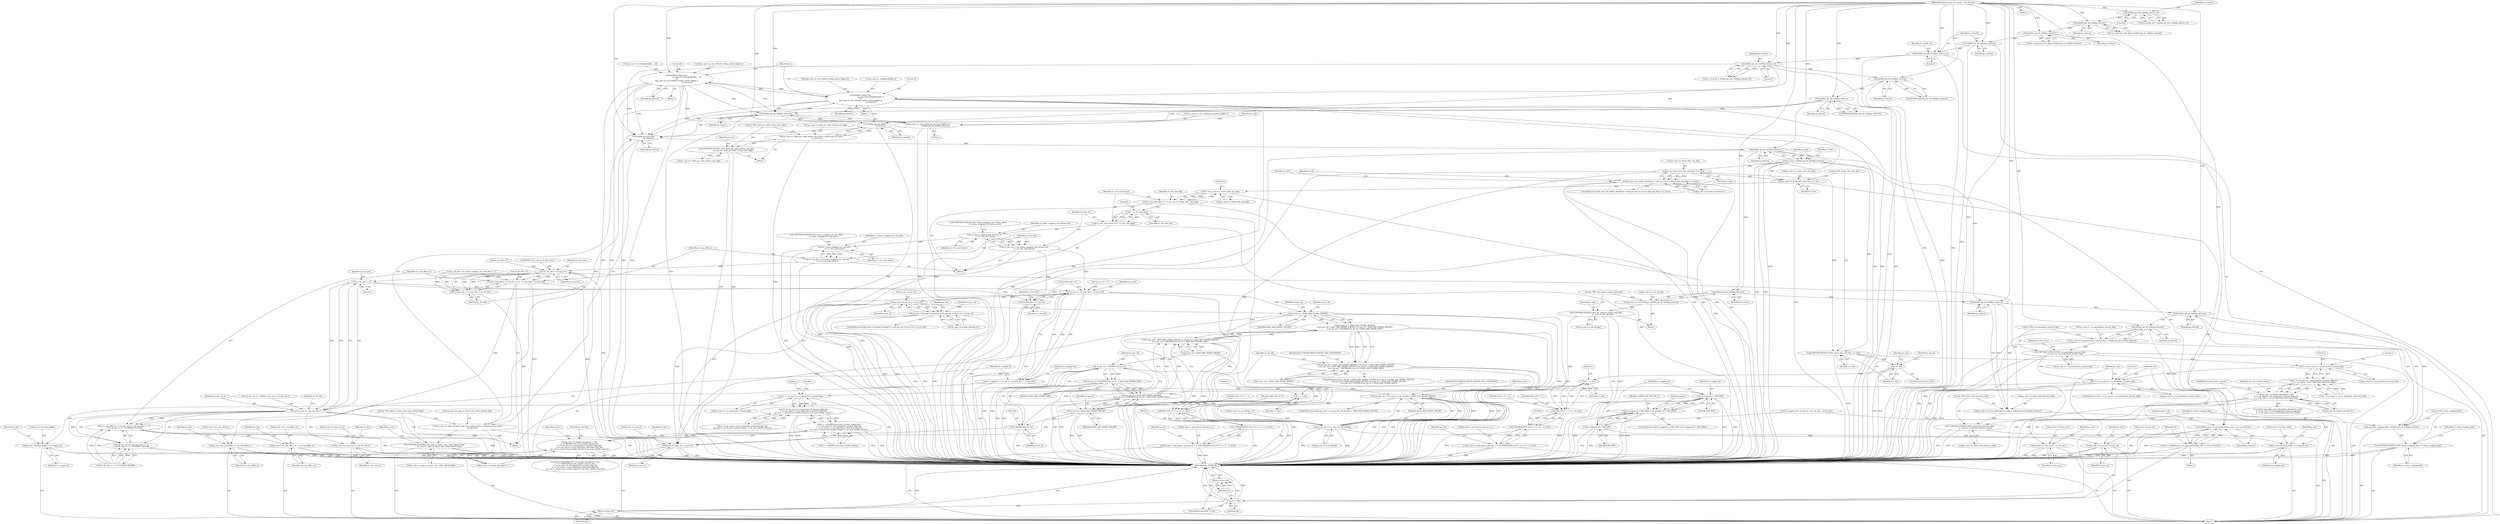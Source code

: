 digraph "0_Android_42cf02965b11c397dd37a0063e683cef005bc0ae@array" {
"1000549" [label="(Call,ih264d_scaling_list(\n                                        ps_seq->i2_scalinglist8x8[i4_i - 6],\n 64,\n &ps_seq->u1_use_default_scaling_matrix_flag[i4_i],\n                                        ps_bitstrm))"];
"1000533" [label="(Call,ih264d_scaling_list(\n                                        ps_seq->i2_scalinglist4x4[i4_i],\n 16,\n &ps_seq->u1_use_default_scaling_matrix_flag[i4_i],\n                                        ps_bitstrm))"];
"1000549" [label="(Call,ih264d_scaling_list(\n                                        ps_seq->i2_scalinglist8x8[i4_i - 6],\n 64,\n &ps_seq->u1_use_default_scaling_matrix_flag[i4_i],\n                                        ps_bitstrm))"];
"1000512" [label="(Call,ih264d_get_bit_h264(ps_bitstrm))"];
"1000489" [label="(Call,ih264d_get_bit_h264(ps_bitstrm))"];
"1000472" [label="(Call,ih264d_get_bit_h264(ps_bitstrm))"];
"1000291" [label="(Call,ih264d_get_bits_h264(ps_bitstrm, 8))"];
"1000258" [label="(Call,ih264d_get_bits_h264(ps_bitstrm, 5))"];
"1000256" [label="(Call,ih264d_get_bit_h264(ps_bitstrm))"];
"1000254" [label="(Call,ih264d_get_bit_h264(ps_bitstrm))"];
"1000250" [label="(Call,ih264d_get_bit_h264(ps_bitstrm))"];
"1000242" [label="(Call,ih264d_get_bits_h264(ps_bitstrm, 8))"];
"1000165" [label="(MethodParameterIn,dec_bit_stream_t *ps_bitstrm)"];
"1000506" [label="(Call,ps_seq->u1_seq_scaling_list_present_flag[i4_i] =\n                                ih264d_get_bit_h264(ps_bitstrm))"];
"1000682" [label="(Call,ih264d_get_bit_h264(\n                        ps_bitstrm))"];
"1000678" [label="(Call,ps_seq->u1_delta_pic_order_always_zero_flag = ih264d_get_bit_h264(\n                        ps_bitstrm))"];
"1000684" [label="(Call,COPYTHECONTEXT(\"SPS: delta_pic_order_always_zero_flag\",\n                        ps_seq->u1_delta_pic_order_always_zero_flag))"];
"1000808" [label="(Call,ih264d_get_bit_h264(\n                    ps_bitstrm))"];
"1000804" [label="(Call,ps_seq->u1_gaps_in_frame_num_value_allowed_flag = ih264d_get_bit_h264(\n                    ps_bitstrm))"];
"1000810" [label="(Call,COPYTHECONTEXT(\"SPS: gaps_in_frame_num_value_allowed_flag\",\n                    ps_seq->u1_gaps_in_frame_num_value_allowed_flag))"];
"1000890" [label="(Call,ih264d_get_bit_h264(ps_bitstrm))"];
"1000888" [label="(Call,u1_frm = ih264d_get_bit_h264(ps_bitstrm))"];
"1000899" [label="(Call,ps_seq->u1_frame_mbs_only_flag != u1_frm)"];
"1000893" [label="(Call,(ps_dec->i4_header_decoded & 1) && (ps_seq->u1_frame_mbs_only_flag != u1_frm))"];
"1000912" [label="(Call,ps_seq->u1_frame_mbs_only_flag = u1_frm)"];
"1001110" [label="(Call,1 == ps_seq->u1_frame_mbs_only_flag)"];
"1001108" [label="(Call,u1_frm_mbs_flag = (1 == ps_seq->u1_frame_mbs_only_flag))"];
"1001117" [label="(Call,2 - u1_frm_mbs_flag)"];
"1001115" [label="(Call,u1_vert_mult_factor = (2 - u1_frm_mbs_flag))"];
"1001122" [label="(Call,u1_frame_cropping_rect_bottom_ofst\n << u1_vert_mult_factor)"];
"1001120" [label="(Call,u2_btm_ofst = (u1_frame_cropping_rect_bottom_ofst\n << u1_vert_mult_factor))"];
"1001152" [label="(Call,u2_pic_ht - (u2_btm_ofst + u2_top_ofst))"];
"1001150" [label="(Call,i4_cropped_ht = u2_pic_ht - (u2_btm_ofst + u2_top_ofst))"];
"1001166" [label="(Call,i4_cropped_ht < MB_SIZE)"];
"1001165" [label="(Call,(i4_cropped_ht < MB_SIZE) || (i4_cropped_wd < MB_SIZE))"];
"1001169" [label="(Call,i4_cropped_wd < MB_SIZE)"];
"1001367" [label="(Call,ps_dec->u2_disp_width = i4_cropped_wd)"];
"1001362" [label="(Call,ps_dec->u2_disp_height = i4_cropped_ht)"];
"1001202" [label="(Call,ps_dec->u2_pic_ht != u2_pic_ht)"];
"1001196" [label="(Call,(ps_dec->i4_header_decoded & 1) && (ps_dec->u2_pic_ht != u2_pic_ht))"];
"1001221" [label="(Call,u2_pic_ht > H264_MAX_FRAME_HEIGHT)"];
"1001220" [label="(Call,(u2_pic_ht > H264_MAX_FRAME_HEIGHT)\n || (u2_pic_wd < H264_MIN_FRAME_WIDTH) || (u2_pic_ht < H264_MIN_FRAME_HEIGHT)\n || (u2_pic_wd * (UWORD32)u2_pic_ht > H264_MAX_FRAME_SIZE))"];
"1001216" [label="(Call,(u2_pic_wd > H264_MAX_FRAME_WIDTH) || (u2_pic_ht > H264_MAX_FRAME_HEIGHT)\n || (u2_pic_wd < H264_MIN_FRAME_WIDTH) || (u2_pic_ht < H264_MIN_FRAME_HEIGHT)\n || (u2_pic_wd * (UWORD32)u2_pic_ht > H264_MAX_FRAME_SIZE))"];
"1001229" [label="(Call,u2_pic_ht < H264_MIN_FRAME_HEIGHT)"];
"1001228" [label="(Call,(u2_pic_ht < H264_MIN_FRAME_HEIGHT)\n || (u2_pic_wd * (UWORD32)u2_pic_ht > H264_MAX_FRAME_SIZE))"];
"1001224" [label="(Call,(u2_pic_wd < H264_MIN_FRAME_WIDTH) || (u2_pic_ht < H264_MIN_FRAME_HEIGHT)\n || (u2_pic_wd * (UWORD32)u2_pic_ht > H264_MAX_FRAME_SIZE))"];
"1001235" [label="(Call,(UWORD32)u2_pic_ht)"];
"1001233" [label="(Call,u2_pic_wd * (UWORD32)u2_pic_ht)"];
"1001232" [label="(Call,u2_pic_wd * (UWORD32)u2_pic_ht > H264_MAX_FRAME_SIZE)"];
"1001244" [label="(Call,u2_pic_wd << ps_seq->u1_mb_aff_flag)"];
"1001243" [label="(Call,(u2_pic_wd << ps_seq->u1_mb_aff_flag) > H264_MAX_FRAME_WIDTH)"];
"1001372" [label="(Call,ps_dec->u2_pic_wd = u2_pic_wd)"];
"1001377" [label="(Call,ps_dec->u2_pic_ht = u2_pic_ht)"];
"1001154" [label="(Call,u2_btm_ofst + u2_top_ofst)"];
"1001127" [label="(Call,u1_frame_cropping_rect_top_ofst\n << u1_vert_mult_factor)"];
"1001125" [label="(Call,u2_top_ofst = (u1_frame_cropping_rect_top_ofst\n << u1_vert_mult_factor))"];
"1001133" [label="(Call,u2_frm_wd_y * u2_top_ofst)"];
"1001130" [label="(Call,u2_crop_offset_y = (u2_frm_wd_y * u2_top_ofst) + (u2_lft_ofst))"];
"1001442" [label="(Call,ps_dec->u2_crop_offset_y = u2_crop_offset_y)"];
"1001132" [label="(Call,(u2_frm_wd_y * u2_top_ofst) + (u2_lft_ofst))"];
"1001142" [label="(Call,u2_top_ofst >> 1)"];
"1001140" [label="(Call,u2_frm_wd_uv * (u2_top_ofst >> 1))"];
"1001137" [label="(Call,u2_crop_offset_uv = (u2_frm_wd_uv * (u2_top_ofst >> 1))\n + (u2_lft_ofst >> 1) * YUV420SP_FACTOR)"];
"1001447" [label="(Call,ps_dec->u2_crop_offset_uv = u2_crop_offset_uv)"];
"1001139" [label="(Call,(u2_frm_wd_uv * (u2_top_ofst >> 1))\n + (u2_lft_ofst >> 1) * YUV420SP_FACTOR)"];
"1001392" [label="(Call,ps_dec->u2_frm_wd_uv = u2_frm_wd_uv)"];
"1001382" [label="(Call,ps_dec->u2_frm_wd_y = u2_frm_wd_y)"];
"1000917" [label="(Call,COPYTHECONTEXT(\"SPS: frame_mbs_only_flag\", u1_frm))"];
"1000921" [label="(Call,!u1_frm)"];
"1001412" [label="(Call,1 - u1_frm)"];
"1001410" [label="(Call,PAD_LEN_Y_V << (1 - u1_frm))"];
"1001408" [label="(Call,(UWORD8)(PAD_LEN_Y_V << (1 - u1_frm)))"];
"1001402" [label="(Call,ps_dec->s_pad_mgr.u1_pad_len_y_v = (UWORD8)(PAD_LEN_Y_V << (1 - u1_frm)))"];
"1001425" [label="(Call,1 - u1_frm)"];
"1001423" [label="(Call,PAD_LEN_UV_V << (1 - u1_frm))"];
"1001421" [label="(Call,(UWORD8)(PAD_LEN_UV_V << (1 - u1_frm)))"];
"1001415" [label="(Call,ps_dec->s_pad_mgr.u1_pad_len_cr_v = (UWORD8)(PAD_LEN_UV_V << (1 - u1_frm)))"];
"1000931" [label="(Call,ih264d_get_bit_h264(ps_bitstrm))"];
"1000927" [label="(Call,ps_seq->u1_mb_aff_flag = ih264d_get_bit_h264(ps_bitstrm))"];
"1000933" [label="(Call,COPYTHECONTEXT(\"SPS: mb_adaptive_frame_field_flag\",\n                         ps_seq->u1_mb_aff_flag))"];
"1000948" [label="(Call,ih264d_get_bit_h264(ps_bitstrm))"];
"1000944" [label="(Call,ps_seq->u1_direct_8x8_inference_flag = ih264d_get_bit_h264(ps_bitstrm))"];
"1000950" [label="(Call,COPYTHECONTEXT(\"SPS: direct_8x8_inference_flag\",\n                    ps_seq->u1_direct_8x8_inference_flag))"];
"1000957" [label="(Call,ih264d_get_bit_h264(ps_bitstrm))"];
"1000955" [label="(Call,u1_frame_cropping_flag = ih264d_get_bit_h264(ps_bitstrm))"];
"1000959" [label="(Call,COPYTHECONTEXT(\"SPS: frame_cropping_flag\",u1_frame_cropping_flag))"];
"1001001" [label="(Call,ih264d_get_bit_h264(ps_bitstrm))"];
"1000997" [label="(Call,ps_seq->u1_vui_parameters_present_flag = ih264d_get_bit_h264(ps_bitstrm))"];
"1001003" [label="(Call,COPYTHECONTEXT(\"SPS: vui_parameters_present_flag\",\n                    ps_seq->u1_vui_parameters_present_flag))"];
"1001261" [label="(Call,1 == ps_seq->u1_vui_parameters_present_flag)"];
"1001260" [label="(Call,(1 == ps_seq->u1_vui_parameters_present_flag) &&\n (1 == ps_seq->s_vui.u1_bitstream_restriction_flag))"];
"1001254" [label="(Call,(ps_dec->i4_header_decoded & 1) &&\n (1 == ps_seq->u1_vui_parameters_present_flag) &&\n (1 == ps_seq->s_vui.u1_bitstream_restriction_flag))"];
"1001288" [label="(Call,1 == ps_seq->u1_vui_parameters_present_flag)"];
"1001323" [label="(Call,1 == ps_seq->u1_vui_parameters_present_flag)"];
"1001322" [label="(Call,(1 == ps_seq->u1_vui_parameters_present_flag) &&\n (1 == ps_seq->s_vui.u1_bitstream_restriction_flag) &&\n (ps_seq->s_vui.u4_num_reorder_frames != u4_num_reorder_frames))"];
"1001315" [label="(Call,(-1 != (WORD32)u4_num_reorder_frames) &&\n (1 == ps_seq->u1_vui_parameters_present_flag) &&\n (1 == ps_seq->s_vui.u1_bitstream_restriction_flag) &&\n (ps_seq->s_vui.u4_num_reorder_frames != u4_num_reorder_frames))"];
"1001309" [label="(Call,(ps_dec->i4_header_decoded & 1) &&\n (-1 != (WORD32)u4_num_reorder_frames) &&\n (1 == ps_seq->u1_vui_parameters_present_flag) &&\n (1 == ps_seq->s_vui.u1_bitstream_restriction_flag) &&\n (ps_seq->s_vui.u4_num_reorder_frames != u4_num_reorder_frames))"];
"1001296" [label="(Call,ih264d_parse_vui_parametres(&ps_seq->s_vui, ps_bitstrm))"];
"1001294" [label="(Call,ret = ih264d_parse_vui_parametres(&ps_seq->s_vui, ps_bitstrm))"];
"1001303" [label="(Call,ret != OK)"];
"1001306" [label="(Return,return ret;)"];
"1001475" [label="(Return,return OK;)"];
"1000812" [label="(Call,ps_seq->u1_gaps_in_frame_num_value_allowed_flag)"];
"1001304" [label="(Identifier,ret)"];
"1000889" [label="(Identifier,u1_frm)"];
"1000250" [label="(Call,ih264d_get_bit_h264(ps_bitstrm))"];
"1001427" [label="(Identifier,u1_frm)"];
"1001242" [label="(ControlStructure,if((u2_pic_wd << ps_seq->u1_mb_aff_flag) > H264_MAX_FRAME_WIDTH))"];
"1001097" [label="(Block,)"];
"1001476" [label="(Identifier,OK)"];
"1001179" [label="(Identifier,ps_dec)"];
"1001237" [label="(Identifier,u2_pic_ht)"];
"1000809" [label="(Identifier,ps_bitstrm)"];
"1001221" [label="(Call,u2_pic_ht > H264_MAX_FRAME_HEIGHT)"];
"1001233" [label="(Call,u2_pic_wd * (UWORD32)u2_pic_ht)"];
"1000900" [label="(Call,ps_seq->u1_frame_mbs_only_flag)"];
"1000920" [label="(ControlStructure,if(!u1_frm))"];
"1000959" [label="(Call,COPYTHECONTEXT(\"SPS: frame_cropping_flag\",u1_frame_cropping_flag))"];
"1001315" [label="(Call,(-1 != (WORD32)u4_num_reorder_frames) &&\n (1 == ps_seq->u1_vui_parameters_present_flag) &&\n (1 == ps_seq->s_vui.u1_bitstream_restriction_flag) &&\n (ps_seq->s_vui.u4_num_reorder_frames != u4_num_reorder_frames))"];
"1001235" [label="(Call,(UWORD32)u2_pic_ht)"];
"1001411" [label="(Identifier,PAD_LEN_Y_V)"];
"1001378" [label="(Call,ps_dec->u2_pic_ht)"];
"1001425" [label="(Call,1 - u1_frm)"];
"1001223" [label="(Identifier,H264_MAX_FRAME_HEIGHT)"];
"1001424" [label="(Identifier,PAD_LEN_UV_V)"];
"1000998" [label="(Call,ps_seq->u1_vui_parameters_present_flag)"];
"1001174" [label="(Identifier,ERROR_INV_SPS_PPS_T)"];
"1000939" [label="(Call,ps_seq->u1_mb_aff_flag = 0)"];
"1001234" [label="(Identifier,u2_pic_wd)"];
"1001290" [label="(Call,ps_seq->u1_vui_parameters_present_flag)"];
"1001115" [label="(Call,u1_vert_mult_factor = (2 - u1_frm_mbs_flag))"];
"1001137" [label="(Call,u2_crop_offset_uv = (u2_frm_wd_uv * (u2_top_ofst >> 1))\n + (u2_lft_ofst >> 1) * YUV420SP_FACTOR)"];
"1001386" [label="(Identifier,u2_frm_wd_y)"];
"1001151" [label="(Identifier,i4_cropped_ht)"];
"1001389" [label="(Identifier,ps_dec)"];
"1001366" [label="(Identifier,i4_cropped_ht)"];
"1001249" [label="(Identifier,H264_MAX_FRAME_WIDTH)"];
"1000540" [label="(Call,&ps_seq->u1_use_default_scaling_matrix_flag[i4_i])"];
"1001140" [label="(Call,u2_frm_wd_uv * (u2_top_ofst >> 1))"];
"1001309" [label="(Call,(ps_dec->i4_header_decoded & 1) &&\n (-1 != (WORD32)u4_num_reorder_frames) &&\n (1 == ps_seq->u1_vui_parameters_present_flag) &&\n (1 == ps_seq->s_vui.u1_bitstream_restriction_flag) &&\n (ps_seq->s_vui.u4_num_reorder_frames != u4_num_reorder_frames))"];
"1000257" [label="(Identifier,ps_bitstrm)"];
"1001132" [label="(Call,(u2_frm_wd_y * u2_top_ofst) + (u2_lft_ofst))"];
"1000890" [label="(Call,ih264d_get_bit_h264(ps_bitstrm))"];
"1001142" [label="(Call,u2_top_ofst >> 1)"];
"1001362" [label="(Call,ps_dec->u2_disp_height = i4_cropped_ht)"];
"1001382" [label="(Call,ps_dec->u2_frm_wd_y = u2_frm_wd_y)"];
"1001082" [label="(Call,u2_lft_ofst = 0)"];
"1001414" [label="(Identifier,u1_frm)"];
"1001129" [label="(Identifier,u1_vert_mult_factor)"];
"1000896" [label="(Identifier,ps_dec)"];
"1000260" [label="(Literal,5)"];
"1000894" [label="(Call,ps_dec->i4_header_decoded & 1)"];
"1001153" [label="(Identifier,u2_pic_ht)"];
"1001131" [label="(Identifier,u2_crop_offset_y)"];
"1000532" [label="(Block,)"];
"1001119" [label="(Identifier,u1_frm_mbs_flag)"];
"1001216" [label="(Call,(u2_pic_wd > H264_MAX_FRAME_WIDTH) || (u2_pic_ht > H264_MAX_FRAME_HEIGHT)\n || (u2_pic_wd < H264_MIN_FRAME_WIDTH) || (u2_pic_ht < H264_MIN_FRAME_HEIGHT)\n || (u2_pic_wd * (UWORD32)u2_pic_ht > H264_MAX_FRAME_SIZE))"];
"1001446" [label="(Identifier,u2_crop_offset_y)"];
"1001202" [label="(Call,ps_dec->u2_pic_ht != u2_pic_ht)"];
"1001003" [label="(Call,COPYTHECONTEXT(\"SPS: vui_parameters_present_flag\",\n                    ps_seq->u1_vui_parameters_present_flag))"];
"1000165" [label="(MethodParameterIn,dec_bit_stream_t *ps_bitstrm)"];
"1001369" [label="(Identifier,ps_dec)"];
"1001231" [label="(Identifier,H264_MIN_FRAME_HEIGHT)"];
"1001449" [label="(Identifier,ps_dec)"];
"1001413" [label="(Literal,1)"];
"1001308" [label="(ControlStructure,if((ps_dec->i4_header_decoded & 1) &&\n (-1 != (WORD32)u4_num_reorder_frames) &&\n (1 == ps_seq->u1_vui_parameters_present_flag) &&\n (1 == ps_seq->s_vui.u1_bitstream_restriction_flag) &&\n (ps_seq->s_vui.u4_num_reorder_frames != u4_num_reorder_frames)))"];
"1001301" [label="(Identifier,ps_bitstrm)"];
"1001303" [label="(Call,ret != OK)"];
"1001287" [label="(ControlStructure,if(1 == ps_seq->u1_vui_parameters_present_flag))"];
"1001295" [label="(Identifier,ret)"];
"1001128" [label="(Identifier,u1_frame_cropping_rect_top_ofst)"];
"1000927" [label="(Call,ps_seq->u1_mb_aff_flag = ih264d_get_bit_h264(ps_bitstrm))"];
"1001241" [label="(Identifier,IVD_STREAM_WIDTH_HEIGHT_NOT_SUPPORTED)"];
"1001403" [label="(Call,ps_dec->s_pad_mgr.u1_pad_len_y_v)"];
"1001294" [label="(Call,ret = ih264d_parse_vui_parametres(&ps_seq->s_vui, ps_bitstrm))"];
"1001267" [label="(Literal,1)"];
"1001412" [label="(Call,1 - u1_frm)"];
"1001109" [label="(Identifier,u1_frm_mbs_flag)"];
"1000533" [label="(Call,ih264d_scaling_list(\n                                        ps_seq->i2_scalinglist4x4[i4_i],\n 16,\n &ps_seq->u1_use_default_scaling_matrix_flag[i4_i],\n                                        ps_bitstrm))"];
"1001324" [label="(Literal,1)"];
"1001110" [label="(Call,1 == ps_seq->u1_frame_mbs_only_flag)"];
"1001325" [label="(Call,ps_seq->u1_vui_parameters_present_flag)"];
"1001416" [label="(Call,ps_dec->s_pad_mgr.u1_pad_len_cr_v)"];
"1000678" [label="(Call,ps_seq->u1_delta_pic_order_always_zero_flag = ih264d_get_bit_h264(\n                        ps_bitstrm))"];
"1001399" [label="(Identifier,ps_dec)"];
"1000892" [label="(ControlStructure,if((ps_dec->i4_header_decoded & 1) && (ps_seq->u1_frame_mbs_only_flag != u1_frm)))"];
"1001275" [label="(Identifier,u4_num_reorder_frames)"];
"1000957" [label="(Call,ih264d_get_bit_h264(ps_bitstrm))"];
"1001238" [label="(Identifier,H264_MAX_FRAME_SIZE)"];
"1000489" [label="(Call,ih264d_get_bit_h264(ps_bitstrm))"];
"1001121" [label="(Identifier,u2_btm_ofst)"];
"1001001" [label="(Call,ih264d_get_bit_h264(ps_bitstrm))"];
"1001171" [label="(Identifier,MB_SIZE)"];
"1000564" [label="(Identifier,ps_bitstrm)"];
"1000534" [label="(Call,ps_seq->i2_scalinglist4x4[i4_i])"];
"1000951" [label="(Literal,\"SPS: direct_8x8_inference_flag\")"];
"1001120" [label="(Call,u2_btm_ofst = (u1_frame_cropping_rect_bottom_ofst\n << u1_vert_mult_factor))"];
"1000166" [label="(Block,)"];
"1000251" [label="(Identifier,ps_bitstrm)"];
"1001346" [label="(Identifier,ps_dec)"];
"1001448" [label="(Call,ps_dec->u2_crop_offset_uv)"];
"1001117" [label="(Call,2 - u1_frm_mbs_flag)"];
"1000888" [label="(Call,u1_frm = ih264d_get_bit_h264(ps_bitstrm))"];
"1001243" [label="(Call,(u2_pic_wd << ps_seq->u1_mb_aff_flag) > H264_MAX_FRAME_WIDTH)"];
"1001150" [label="(Call,i4_cropped_ht = u2_pic_ht - (u2_btm_ofst + u2_top_ofst))"];
"1001134" [label="(Identifier,u2_frm_wd_y)"];
"1001293" [label="(Block,)"];
"1001323" [label="(Call,1 == ps_seq->u1_vui_parameters_present_flag)"];
"1001125" [label="(Call,u2_top_ofst = (u1_frame_cropping_rect_top_ofst\n << u1_vert_mult_factor))"];
"1001122" [label="(Call,u1_frame_cropping_rect_bottom_ofst\n << u1_vert_mult_factor)"];
"1000685" [label="(Literal,\"SPS: delta_pic_order_always_zero_flag\")"];
"1001167" [label="(Identifier,i4_cropped_ht)"];
"1001477" [label="(MethodReturn,WORD32)"];
"1001197" [label="(Call,ps_dec->i4_header_decoded & 1)"];
"1000918" [label="(Literal,\"SPS: frame_mbs_only_flag\")"];
"1001157" [label="(Call,i4_cropped_wd = u2_pic_wd - (u2_rgt_ofst + u2_lft_ofst))"];
"1001257" [label="(Identifier,ps_dec)"];
"1000950" [label="(Call,COPYTHECONTEXT(\"SPS: direct_8x8_inference_flag\",\n                    ps_seq->u1_direct_8x8_inference_flag))"];
"1000810" [label="(Call,COPYTHECONTEXT(\"SPS: gaps_in_frame_num_value_allowed_flag\",\n                    ps_seq->u1_gaps_in_frame_num_value_allowed_flag))"];
"1000913" [label="(Call,ps_seq->u1_frame_mbs_only_flag)"];
"1000917" [label="(Call,COPYTHECONTEXT(\"SPS: frame_mbs_only_flag\", u1_frm))"];
"1001367" [label="(Call,ps_dec->u2_disp_width = i4_cropped_wd)"];
"1001222" [label="(Identifier,u2_pic_ht)"];
"1000923" [label="(Block,)"];
"1000960" [label="(Literal,\"SPS: frame_cropping_flag\")"];
"1001451" [label="(Identifier,u2_crop_offset_uv)"];
"1001061" [label="(Call,u2_pic_ht >> 1)"];
"1000248" [label="(Call,uc_constraint_set0_flag = ih264d_get_bit_h264(ps_bitstrm))"];
"1001245" [label="(Identifier,u2_pic_wd)"];
"1001443" [label="(Call,ps_dec->u2_crop_offset_y)"];
"1001118" [label="(Literal,2)"];
"1001144" [label="(Literal,1)"];
"1001330" [label="(Literal,1)"];
"1000691" [label="(Identifier,ps_seq)"];
"1000808" [label="(Call,ih264d_get_bit_h264(\n                    ps_bitstrm))"];
"1000684" [label="(Call,COPYTHECONTEXT(\"SPS: delta_pic_order_always_zero_flag\",\n                        ps_seq->u1_delta_pic_order_always_zero_flag))"];
"1001155" [label="(Identifier,u2_btm_ofst)"];
"1000558" [label="(Call,&ps_seq->u1_use_default_scaling_matrix_flag[i4_i])"];
"1001103" [label="(Call,u2_lft_ofst = u1_frame_cropping_rect_left_ofst << 1)"];
"1000548" [label="(Block,)"];
"1001004" [label="(Literal,\"SPS: vui_parameters_present_flag\")"];
"1001152" [label="(Call,u2_pic_ht - (u2_btm_ofst + u2_top_ofst))"];
"1001305" [label="(Identifier,OK)"];
"1001196" [label="(Call,(ps_dec->i4_header_decoded & 1) && (ps_dec->u2_pic_ht != u2_pic_ht))"];
"1000916" [label="(Identifier,u1_frm)"];
"1001373" [label="(Call,ps_dec->u2_pic_wd)"];
"1001262" [label="(Literal,1)"];
"1001147" [label="(Identifier,u2_lft_ofst)"];
"1001215" [label="(ControlStructure,if((u2_pic_wd > H264_MAX_FRAME_WIDTH) || (u2_pic_ht > H264_MAX_FRAME_HEIGHT)\n || (u2_pic_wd < H264_MIN_FRAME_WIDTH) || (u2_pic_ht < H264_MIN_FRAME_HEIGHT)\n || (u2_pic_wd * (UWORD32)u2_pic_ht > H264_MAX_FRAME_SIZE)))"];
"1000506" [label="(Call,ps_seq->u1_seq_scaling_list_present_flag[i4_i] =\n                                ih264d_get_bit_h264(ps_bitstrm))"];
"1000914" [label="(Identifier,ps_seq)"];
"1001164" [label="(ControlStructure,if((i4_cropped_ht < MB_SIZE) || (i4_cropped_wd < MB_SIZE)))"];
"1001307" [label="(Identifier,ret)"];
"1000955" [label="(Call,u1_frame_cropping_flag = ih264d_get_bit_h264(ps_bitstrm))"];
"1001255" [label="(Call,ps_dec->i4_header_decoded & 1)"];
"1001374" [label="(Identifier,ps_dec)"];
"1001086" [label="(Call,u2_top_ofst = 0)"];
"1001396" [label="(Identifier,u2_frm_wd_uv)"];
"1000922" [label="(Identifier,u1_frm)"];
"1000683" [label="(Identifier,ps_bitstrm)"];
"1000258" [label="(Call,ih264d_get_bits_h264(ps_bitstrm, 5))"];
"1001423" [label="(Call,PAD_LEN_UV_V << (1 - u1_frm))"];
"1001002" [label="(Identifier,ps_bitstrm)"];
"1000903" [label="(Identifier,u1_frm)"];
"1001232" [label="(Call,u2_pic_wd * (UWORD32)u2_pic_ht > H264_MAX_FRAME_SIZE)"];
"1001141" [label="(Identifier,u2_frm_wd_uv)"];
"1000291" [label="(Call,ih264d_get_bits_h264(ps_bitstrm, 8))"];
"1000919" [label="(Identifier,u1_frm)"];
"1001316" [label="(Call,-1 != (WORD32)u4_num_reorder_frames)"];
"1001053" [label="(Call,u2_frm_wd_uv = MAX(u2_frm_wd_uv, u2_frm_wd_y))"];
"1001254" [label="(Call,(ps_dec->i4_header_decoded & 1) &&\n (1 == ps_seq->u1_vui_parameters_present_flag) &&\n (1 == ps_seq->s_vui.u1_bitstream_restriction_flag))"];
"1001402" [label="(Call,ps_dec->s_pad_mgr.u1_pad_len_y_v = (UWORD8)(PAD_LEN_Y_V << (1 - u1_frm)))"];
"1000997" [label="(Call,ps_seq->u1_vui_parameters_present_flag = ih264d_get_bit_h264(ps_bitstrm))"];
"1000891" [label="(Identifier,ps_bitstrm)"];
"1000893" [label="(Call,(ps_dec->i4_header_decoded & 1) && (ps_seq->u1_frame_mbs_only_flag != u1_frm))"];
"1000946" [label="(Identifier,ps_seq)"];
"1001418" [label="(Identifier,ps_dec)"];
"1000677" [label="(Block,)"];
"1001130" [label="(Call,u2_crop_offset_y = (u2_frm_wd_y * u2_top_ofst) + (u2_lft_ofst))"];
"1001288" [label="(Call,1 == ps_seq->u1_vui_parameters_present_flag)"];
"1001372" [label="(Call,ps_dec->u2_pic_wd = u2_pic_wd)"];
"1001454" [label="(Identifier,ps_seq)"];
"1001363" [label="(Call,ps_dec->u2_disp_height)"];
"1001381" [label="(Identifier,u2_pic_ht)"];
"1000252" [label="(Call,uc_constraint_set1_flag = ih264d_get_bit_h264(ps_bitstrm))"];
"1001195" [label="(ControlStructure,if((ps_dec->i4_header_decoded & 1) && (ps_dec->u2_pic_ht != u2_pic_ht)))"];
"1001306" [label="(Return,return ret;)"];
"1000546" [label="(Identifier,ps_bitstrm)"];
"1001354" [label="(Identifier,ps_bitstrm)"];
"1001111" [label="(Literal,1)"];
"1001322" [label="(Call,(1 == ps_seq->u1_vui_parameters_present_flag) &&\n (1 == ps_seq->s_vui.u1_bitstream_restriction_flag) &&\n (ps_seq->s_vui.u4_num_reorder_frames != u4_num_reorder_frames))"];
"1001284" [label="(Identifier,u4_num_reorder_frames)"];
"1000470" [label="(Call,(WORD32)ih264d_get_bit_h264(ps_bitstrm))"];
"1000473" [label="(Identifier,ps_bitstrm)"];
"1000289" [label="(Call,u1_level_idc = ih264d_get_bits_h264(ps_bitstrm, 8))"];
"1000256" [label="(Call,ih264d_get_bit_h264(ps_bitstrm))"];
"1000804" [label="(Call,ps_seq->u1_gaps_in_frame_num_value_allowed_flag = ih264d_get_bit_h264(\n                    ps_bitstrm))"];
"1000292" [label="(Identifier,ps_bitstrm)"];
"1001127" [label="(Call,u1_frame_cropping_rect_top_ofst\n << u1_vert_mult_factor)"];
"1001165" [label="(Call,(i4_cropped_ht < MB_SIZE) || (i4_cropped_wd < MB_SIZE))"];
"1001226" [label="(Identifier,u2_pic_wd)"];
"1001410" [label="(Call,PAD_LEN_Y_V << (1 - u1_frm))"];
"1001124" [label="(Identifier,u1_vert_mult_factor)"];
"1001377" [label="(Call,ps_dec->u2_pic_ht = u2_pic_ht)"];
"1001228" [label="(Call,(u2_pic_ht < H264_MIN_FRAME_HEIGHT)\n || (u2_pic_wd * (UWORD32)u2_pic_ht > H264_MAX_FRAME_SIZE))"];
"1000805" [label="(Call,ps_seq->u1_gaps_in_frame_num_value_allowed_flag)"];
"1001206" [label="(Identifier,u2_pic_ht)"];
"1001170" [label="(Identifier,i4_cropped_wd)"];
"1000293" [label="(Literal,8)"];
"1001376" [label="(Identifier,u2_pic_wd)"];
"1001379" [label="(Identifier,ps_dec)"];
"1001112" [label="(Call,ps_seq->u1_frame_mbs_only_flag)"];
"1001116" [label="(Identifier,u1_vert_mult_factor)"];
"1001143" [label="(Identifier,u2_top_ofst)"];
"1000504" [label="(Identifier,i4_i)"];
"1001447" [label="(Call,ps_dec->u2_crop_offset_uv = u2_crop_offset_uv)"];
"1001426" [label="(Literal,1)"];
"1000928" [label="(Call,ps_seq->u1_mb_aff_flag)"];
"1001246" [label="(Call,ps_seq->u1_mb_aff_flag)"];
"1000944" [label="(Call,ps_seq->u1_direct_8x8_inference_flag = ih264d_get_bit_h264(ps_bitstrm))"];
"1000549" [label="(Call,ih264d_scaling_list(\n                                        ps_seq->i2_scalinglist8x8[i4_i - 6],\n 64,\n &ps_seq->u1_use_default_scaling_matrix_flag[i4_i],\n                                        ps_bitstrm))"];
"1000507" [label="(Call,ps_seq->u1_seq_scaling_list_present_flag[i4_i])"];
"1000899" [label="(Call,ps_seq->u1_frame_mbs_only_flag != u1_frm)"];
"1001421" [label="(Call,(UWORD8)(PAD_LEN_UV_V << (1 - u1_frm)))"];
"1000244" [label="(Literal,8)"];
"1001297" [label="(Call,&ps_seq->s_vui)"];
"1001224" [label="(Call,(u2_pic_wd < H264_MIN_FRAME_WIDTH) || (u2_pic_ht < H264_MIN_FRAME_HEIGHT)\n || (u2_pic_wd * (UWORD32)u2_pic_ht > H264_MAX_FRAME_SIZE))"];
"1000949" [label="(Identifier,ps_bitstrm)"];
"1000505" [label="(Block,)"];
"1001263" [label="(Call,ps_seq->u1_vui_parameters_present_flag)"];
"1001302" [label="(ControlStructure,if(ret != OK))"];
"1000264" [label="(Identifier,u1_profile_idc)"];
"1001133" [label="(Call,u2_frm_wd_y * u2_top_ofst)"];
"1001154" [label="(Call,u2_btm_ofst + u2_top_ofst)"];
"1001076" [label="(Block,)"];
"1000512" [label="(Call,ih264d_get_bit_h264(ps_bitstrm))"];
"1000921" [label="(Call,!u1_frm)"];
"1000941" [label="(Identifier,ps_seq)"];
"1000242" [label="(Call,ih264d_get_bits_h264(ps_bitstrm, 8))"];
"1000958" [label="(Identifier,ps_bitstrm)"];
"1001136" [label="(Identifier,u2_lft_ofst)"];
"1001220" [label="(Call,(u2_pic_ht > H264_MAX_FRAME_HEIGHT)\n || (u2_pic_wd < H264_MIN_FRAME_WIDTH) || (u2_pic_ht < H264_MIN_FRAME_HEIGHT)\n || (u2_pic_wd * (UWORD32)u2_pic_ht > H264_MAX_FRAME_SIZE))"];
"1000490" [label="(Identifier,ps_bitstrm)"];
"1000994" [label="(Call,COPYTHECONTEXT(\"SPS: frame_cropping_rect_bottom_offset\",\n                        u1_frame_cropping_rect_bottom_ofst))"];
"1001138" [label="(Identifier,u2_crop_offset_uv)"];
"1001253" [label="(ControlStructure,if((ps_dec->i4_header_decoded & 1) &&\n (1 == ps_seq->u1_vui_parameters_present_flag) &&\n (1 == ps_seq->s_vui.u1_bitstream_restriction_flag)))"];
"1000912" [label="(Call,ps_seq->u1_frame_mbs_only_flag = u1_frm)"];
"1000487" [label="(Call,(WORD32)ih264d_get_bit_h264(ps_bitstrm))"];
"1001009" [label="(Identifier,u2_frm_wd_y)"];
"1000259" [label="(Identifier,ps_bitstrm)"];
"1001312" [label="(Identifier,ps_dec)"];
"1001217" [label="(Call,u2_pic_wd > H264_MAX_FRAME_WIDTH)"];
"1001393" [label="(Call,ps_dec->u2_frm_wd_uv)"];
"1001158" [label="(Identifier,i4_cropped_wd)"];
"1000945" [label="(Call,ps_seq->u1_direct_8x8_inference_flag)"];
"1000963" [label="(Identifier,u1_frame_cropping_flag)"];
"1001203" [label="(Call,ps_dec->u2_pic_ht)"];
"1001066" [label="(Call,PAD_LEN_UV_V << 2)"];
"1001090" [label="(Call,u2_btm_ofst = 0)"];
"1000513" [label="(Identifier,ps_bitstrm)"];
"1001225" [label="(Call,u2_pic_wd < H264_MIN_FRAME_WIDTH)"];
"1001408" [label="(Call,(UWORD8)(PAD_LEN_Y_V << (1 - u1_frm)))"];
"1001260" [label="(Call,(1 == ps_seq->u1_vui_parameters_present_flag) &&\n (1 == ps_seq->s_vui.u1_bitstream_restriction_flag))"];
"1000948" [label="(Call,ih264d_get_bit_h264(ps_bitstrm))"];
"1001166" [label="(Call,i4_cropped_ht < MB_SIZE)"];
"1001415" [label="(Call,ps_dec->s_pad_mgr.u1_pad_len_cr_v = (UWORD8)(PAD_LEN_UV_V << (1 - u1_frm)))"];
"1001139" [label="(Call,(u2_frm_wd_uv * (u2_top_ofst >> 1))\n + (u2_lft_ofst >> 1) * YUV420SP_FACTOR)"];
"1000986" [label="(Call,COPYTHECONTEXT(\"SPS: frame_cropping_rect_top_offset\",\n                        u1_frame_cropping_rect_top_ofst))"];
"1000932" [label="(Identifier,ps_bitstrm)"];
"1001156" [label="(Identifier,u2_top_ofst)"];
"1001210" [label="(Identifier,ps_dec)"];
"1001475" [label="(Return,return OK;)"];
"1000255" [label="(Identifier,ps_bitstrm)"];
"1001168" [label="(Identifier,MB_SIZE)"];
"1001145" [label="(Call,(u2_lft_ofst >> 1) * YUV420SP_FACTOR)"];
"1000682" [label="(Call,ih264d_get_bit_h264(\n                        ps_bitstrm))"];
"1001244" [label="(Call,u2_pic_wd << ps_seq->u1_mb_aff_flag)"];
"1001005" [label="(Call,ps_seq->u1_vui_parameters_present_flag)"];
"1000935" [label="(Call,ps_seq->u1_mb_aff_flag)"];
"1001289" [label="(Literal,1)"];
"1001041" [label="(Call,PAD_LEN_Y_V << 2)"];
"1000254" [label="(Call,ih264d_get_bit_h264(ps_bitstrm))"];
"1000817" [label="(Identifier,ps_seq)"];
"1001218" [label="(Identifier,u2_pic_wd)"];
"1001368" [label="(Call,ps_dec->u2_disp_width)"];
"1001430" [label="(Identifier,ps_dec)"];
"1001230" [label="(Identifier,u2_pic_ht)"];
"1001135" [label="(Identifier,u2_top_ofst)"];
"1001328" [label="(Call,(1 == ps_seq->s_vui.u1_bitstream_restriction_flag) &&\n (ps_seq->s_vui.u4_num_reorder_frames != u4_num_reorder_frames))"];
"1001384" [label="(Identifier,ps_dec)"];
"1001392" [label="(Call,ps_dec->u2_frm_wd_uv = u2_frm_wd_uv)"];
"1000961" [label="(Identifier,u1_frame_cropping_flag)"];
"1000952" [label="(Call,ps_seq->u1_direct_8x8_inference_flag)"];
"1001108" [label="(Call,u1_frm_mbs_flag = (1 == ps_seq->u1_frame_mbs_only_flag))"];
"1000240" [label="(Call,u1_profile_idc = ih264d_get_bits_h264(ps_bitstrm, 8))"];
"1000686" [label="(Call,ps_seq->u1_delta_pic_order_always_zero_flag)"];
"1000907" [label="(Identifier,ps_dec)"];
"1001169" [label="(Call,i4_cropped_wd < MB_SIZE)"];
"1000472" [label="(Call,ih264d_get_bit_h264(ps_bitstrm))"];
"1000931" [label="(Call,ih264d_get_bit_h264(ps_bitstrm))"];
"1000539" [label="(Literal,16)"];
"1001383" [label="(Call,ps_dec->u2_frm_wd_y)"];
"1001310" [label="(Call,ps_dec->i4_header_decoded & 1)"];
"1001261" [label="(Call,1 == ps_seq->u1_vui_parameters_present_flag)"];
"1000679" [label="(Call,ps_seq->u1_delta_pic_order_always_zero_flag)"];
"1001229" [label="(Call,u2_pic_ht < H264_MIN_FRAME_HEIGHT)"];
"1000811" [label="(Literal,\"SPS: gaps_in_frame_num_value_allowed_flag\")"];
"1001055" [label="(Call,MAX(u2_frm_wd_uv, u2_frm_wd_y))"];
"1000243" [label="(Identifier,ps_bitstrm)"];
"1000933" [label="(Call,COPYTHECONTEXT(\"SPS: mb_adaptive_frame_field_flag\",\n                         ps_seq->u1_mb_aff_flag))"];
"1001371" [label="(Identifier,i4_cropped_wd)"];
"1000956" [label="(Identifier,u1_frame_cropping_flag)"];
"1000550" [label="(Call,ps_seq->i2_scalinglist8x8[i4_i - 6])"];
"1000557" [label="(Literal,64)"];
"1001296" [label="(Call,ih264d_parse_vui_parametres(&ps_seq->s_vui, ps_bitstrm))"];
"1000517" [label="(Identifier,ps_seq)"];
"1001126" [label="(Identifier,u2_top_ofst)"];
"1001442" [label="(Call,ps_dec->u2_crop_offset_y = u2_crop_offset_y)"];
"1001252" [label="(Identifier,IVD_STREAM_WIDTH_HEIGHT_NOT_SUPPORTED)"];
"1001266" [label="(Call,1 == ps_seq->s_vui.u1_bitstream_restriction_flag)"];
"1000925" [label="(Identifier,u2_pic_ht)"];
"1000934" [label="(Literal,\"SPS: mb_adaptive_frame_field_flag\")"];
"1001123" [label="(Identifier,u1_frame_cropping_rect_bottom_ofst)"];
"1000549" -> "1000548"  [label="AST: "];
"1000549" -> "1000564"  [label="CFG: "];
"1000550" -> "1000549"  [label="AST: "];
"1000557" -> "1000549"  [label="AST: "];
"1000558" -> "1000549"  [label="AST: "];
"1000564" -> "1000549"  [label="AST: "];
"1000504" -> "1000549"  [label="CFG: "];
"1000549" -> "1001477"  [label="DDG: "];
"1000549" -> "1001477"  [label="DDG: "];
"1000549" -> "1001477"  [label="DDG: "];
"1000549" -> "1001477"  [label="DDG: "];
"1000549" -> "1000512"  [label="DDG: "];
"1000549" -> "1000533"  [label="DDG: "];
"1000533" -> "1000549"  [label="DDG: "];
"1000512" -> "1000549"  [label="DDG: "];
"1000165" -> "1000549"  [label="DDG: "];
"1000549" -> "1000682"  [label="DDG: "];
"1000549" -> "1000808"  [label="DDG: "];
"1000533" -> "1000532"  [label="AST: "];
"1000533" -> "1000546"  [label="CFG: "];
"1000534" -> "1000533"  [label="AST: "];
"1000539" -> "1000533"  [label="AST: "];
"1000540" -> "1000533"  [label="AST: "];
"1000546" -> "1000533"  [label="AST: "];
"1000504" -> "1000533"  [label="CFG: "];
"1000533" -> "1001477"  [label="DDG: "];
"1000533" -> "1001477"  [label="DDG: "];
"1000533" -> "1001477"  [label="DDG: "];
"1000533" -> "1001477"  [label="DDG: "];
"1000533" -> "1000512"  [label="DDG: "];
"1000512" -> "1000533"  [label="DDG: "];
"1000165" -> "1000533"  [label="DDG: "];
"1000533" -> "1000682"  [label="DDG: "];
"1000533" -> "1000808"  [label="DDG: "];
"1000512" -> "1000506"  [label="AST: "];
"1000512" -> "1000513"  [label="CFG: "];
"1000513" -> "1000512"  [label="AST: "];
"1000506" -> "1000512"  [label="CFG: "];
"1000512" -> "1001477"  [label="DDG: "];
"1000512" -> "1000506"  [label="DDG: "];
"1000489" -> "1000512"  [label="DDG: "];
"1000165" -> "1000512"  [label="DDG: "];
"1000512" -> "1000682"  [label="DDG: "];
"1000512" -> "1000808"  [label="DDG: "];
"1000489" -> "1000487"  [label="AST: "];
"1000489" -> "1000490"  [label="CFG: "];
"1000490" -> "1000489"  [label="AST: "];
"1000487" -> "1000489"  [label="CFG: "];
"1000489" -> "1001477"  [label="DDG: "];
"1000489" -> "1000487"  [label="DDG: "];
"1000472" -> "1000489"  [label="DDG: "];
"1000165" -> "1000489"  [label="DDG: "];
"1000489" -> "1000682"  [label="DDG: "];
"1000489" -> "1000808"  [label="DDG: "];
"1000472" -> "1000470"  [label="AST: "];
"1000472" -> "1000473"  [label="CFG: "];
"1000473" -> "1000472"  [label="AST: "];
"1000470" -> "1000472"  [label="CFG: "];
"1000472" -> "1001477"  [label="DDG: "];
"1000472" -> "1000470"  [label="DDG: "];
"1000291" -> "1000472"  [label="DDG: "];
"1000165" -> "1000472"  [label="DDG: "];
"1000291" -> "1000289"  [label="AST: "];
"1000291" -> "1000293"  [label="CFG: "];
"1000292" -> "1000291"  [label="AST: "];
"1000293" -> "1000291"  [label="AST: "];
"1000289" -> "1000291"  [label="CFG: "];
"1000291" -> "1001477"  [label="DDG: "];
"1000291" -> "1000289"  [label="DDG: "];
"1000291" -> "1000289"  [label="DDG: "];
"1000258" -> "1000291"  [label="DDG: "];
"1000165" -> "1000291"  [label="DDG: "];
"1000291" -> "1000682"  [label="DDG: "];
"1000291" -> "1000808"  [label="DDG: "];
"1000258" -> "1000166"  [label="AST: "];
"1000258" -> "1000260"  [label="CFG: "];
"1000259" -> "1000258"  [label="AST: "];
"1000260" -> "1000258"  [label="AST: "];
"1000264" -> "1000258"  [label="CFG: "];
"1000258" -> "1001477"  [label="DDG: "];
"1000258" -> "1001477"  [label="DDG: "];
"1000256" -> "1000258"  [label="DDG: "];
"1000165" -> "1000258"  [label="DDG: "];
"1000256" -> "1000166"  [label="AST: "];
"1000256" -> "1000257"  [label="CFG: "];
"1000257" -> "1000256"  [label="AST: "];
"1000259" -> "1000256"  [label="CFG: "];
"1000256" -> "1001477"  [label="DDG: "];
"1000254" -> "1000256"  [label="DDG: "];
"1000165" -> "1000256"  [label="DDG: "];
"1000254" -> "1000252"  [label="AST: "];
"1000254" -> "1000255"  [label="CFG: "];
"1000255" -> "1000254"  [label="AST: "];
"1000252" -> "1000254"  [label="CFG: "];
"1000254" -> "1000252"  [label="DDG: "];
"1000250" -> "1000254"  [label="DDG: "];
"1000165" -> "1000254"  [label="DDG: "];
"1000250" -> "1000248"  [label="AST: "];
"1000250" -> "1000251"  [label="CFG: "];
"1000251" -> "1000250"  [label="AST: "];
"1000248" -> "1000250"  [label="CFG: "];
"1000250" -> "1000248"  [label="DDG: "];
"1000242" -> "1000250"  [label="DDG: "];
"1000165" -> "1000250"  [label="DDG: "];
"1000242" -> "1000240"  [label="AST: "];
"1000242" -> "1000244"  [label="CFG: "];
"1000243" -> "1000242"  [label="AST: "];
"1000244" -> "1000242"  [label="AST: "];
"1000240" -> "1000242"  [label="CFG: "];
"1000242" -> "1000240"  [label="DDG: "];
"1000242" -> "1000240"  [label="DDG: "];
"1000165" -> "1000242"  [label="DDG: "];
"1000165" -> "1000163"  [label="AST: "];
"1000165" -> "1001477"  [label="DDG: "];
"1000165" -> "1000682"  [label="DDG: "];
"1000165" -> "1000808"  [label="DDG: "];
"1000165" -> "1000890"  [label="DDG: "];
"1000165" -> "1000931"  [label="DDG: "];
"1000165" -> "1000948"  [label="DDG: "];
"1000165" -> "1000957"  [label="DDG: "];
"1000165" -> "1001001"  [label="DDG: "];
"1000165" -> "1001296"  [label="DDG: "];
"1000506" -> "1000505"  [label="AST: "];
"1000507" -> "1000506"  [label="AST: "];
"1000517" -> "1000506"  [label="CFG: "];
"1000506" -> "1001477"  [label="DDG: "];
"1000506" -> "1001477"  [label="DDG: "];
"1000682" -> "1000678"  [label="AST: "];
"1000682" -> "1000683"  [label="CFG: "];
"1000683" -> "1000682"  [label="AST: "];
"1000678" -> "1000682"  [label="CFG: "];
"1000682" -> "1001477"  [label="DDG: "];
"1000682" -> "1000678"  [label="DDG: "];
"1000682" -> "1000808"  [label="DDG: "];
"1000678" -> "1000677"  [label="AST: "];
"1000679" -> "1000678"  [label="AST: "];
"1000685" -> "1000678"  [label="CFG: "];
"1000678" -> "1001477"  [label="DDG: "];
"1000678" -> "1000684"  [label="DDG: "];
"1000684" -> "1000677"  [label="AST: "];
"1000684" -> "1000686"  [label="CFG: "];
"1000685" -> "1000684"  [label="AST: "];
"1000686" -> "1000684"  [label="AST: "];
"1000691" -> "1000684"  [label="CFG: "];
"1000684" -> "1001477"  [label="DDG: "];
"1000684" -> "1001477"  [label="DDG: "];
"1000808" -> "1000804"  [label="AST: "];
"1000808" -> "1000809"  [label="CFG: "];
"1000809" -> "1000808"  [label="AST: "];
"1000804" -> "1000808"  [label="CFG: "];
"1000808" -> "1000804"  [label="DDG: "];
"1000808" -> "1000890"  [label="DDG: "];
"1000804" -> "1000166"  [label="AST: "];
"1000805" -> "1000804"  [label="AST: "];
"1000811" -> "1000804"  [label="CFG: "];
"1000804" -> "1001477"  [label="DDG: "];
"1000804" -> "1000810"  [label="DDG: "];
"1000810" -> "1000166"  [label="AST: "];
"1000810" -> "1000812"  [label="CFG: "];
"1000811" -> "1000810"  [label="AST: "];
"1000812" -> "1000810"  [label="AST: "];
"1000817" -> "1000810"  [label="CFG: "];
"1000810" -> "1001477"  [label="DDG: "];
"1000810" -> "1001477"  [label="DDG: "];
"1000890" -> "1000888"  [label="AST: "];
"1000890" -> "1000891"  [label="CFG: "];
"1000891" -> "1000890"  [label="AST: "];
"1000888" -> "1000890"  [label="CFG: "];
"1000890" -> "1001477"  [label="DDG: "];
"1000890" -> "1000888"  [label="DDG: "];
"1000890" -> "1000931"  [label="DDG: "];
"1000890" -> "1000948"  [label="DDG: "];
"1000888" -> "1000166"  [label="AST: "];
"1000889" -> "1000888"  [label="AST: "];
"1000896" -> "1000888"  [label="CFG: "];
"1000888" -> "1001477"  [label="DDG: "];
"1000888" -> "1001477"  [label="DDG: "];
"1000888" -> "1000899"  [label="DDG: "];
"1000888" -> "1000912"  [label="DDG: "];
"1000888" -> "1000917"  [label="DDG: "];
"1000899" -> "1000893"  [label="AST: "];
"1000899" -> "1000903"  [label="CFG: "];
"1000900" -> "1000899"  [label="AST: "];
"1000903" -> "1000899"  [label="AST: "];
"1000893" -> "1000899"  [label="CFG: "];
"1000899" -> "1001477"  [label="DDG: "];
"1000899" -> "1001477"  [label="DDG: "];
"1000899" -> "1000893"  [label="DDG: "];
"1000899" -> "1000893"  [label="DDG: "];
"1000899" -> "1000912"  [label="DDG: "];
"1000899" -> "1000917"  [label="DDG: "];
"1000893" -> "1000892"  [label="AST: "];
"1000893" -> "1000894"  [label="CFG: "];
"1000894" -> "1000893"  [label="AST: "];
"1000907" -> "1000893"  [label="CFG: "];
"1000914" -> "1000893"  [label="CFG: "];
"1000893" -> "1001477"  [label="DDG: "];
"1000893" -> "1001477"  [label="DDG: "];
"1000893" -> "1001477"  [label="DDG: "];
"1000894" -> "1000893"  [label="DDG: "];
"1000894" -> "1000893"  [label="DDG: "];
"1000912" -> "1000166"  [label="AST: "];
"1000912" -> "1000916"  [label="CFG: "];
"1000913" -> "1000912"  [label="AST: "];
"1000916" -> "1000912"  [label="AST: "];
"1000918" -> "1000912"  [label="CFG: "];
"1000912" -> "1001477"  [label="DDG: "];
"1000912" -> "1001110"  [label="DDG: "];
"1001110" -> "1001108"  [label="AST: "];
"1001110" -> "1001112"  [label="CFG: "];
"1001111" -> "1001110"  [label="AST: "];
"1001112" -> "1001110"  [label="AST: "];
"1001108" -> "1001110"  [label="CFG: "];
"1001110" -> "1001477"  [label="DDG: "];
"1001110" -> "1001108"  [label="DDG: "];
"1001110" -> "1001108"  [label="DDG: "];
"1001108" -> "1001097"  [label="AST: "];
"1001109" -> "1001108"  [label="AST: "];
"1001116" -> "1001108"  [label="CFG: "];
"1001108" -> "1001477"  [label="DDG: "];
"1001108" -> "1001117"  [label="DDG: "];
"1001117" -> "1001115"  [label="AST: "];
"1001117" -> "1001119"  [label="CFG: "];
"1001118" -> "1001117"  [label="AST: "];
"1001119" -> "1001117"  [label="AST: "];
"1001115" -> "1001117"  [label="CFG: "];
"1001117" -> "1001477"  [label="DDG: "];
"1001117" -> "1001115"  [label="DDG: "];
"1001117" -> "1001115"  [label="DDG: "];
"1001115" -> "1001097"  [label="AST: "];
"1001116" -> "1001115"  [label="AST: "];
"1001121" -> "1001115"  [label="CFG: "];
"1001115" -> "1001477"  [label="DDG: "];
"1001115" -> "1001122"  [label="DDG: "];
"1001122" -> "1001120"  [label="AST: "];
"1001122" -> "1001124"  [label="CFG: "];
"1001123" -> "1001122"  [label="AST: "];
"1001124" -> "1001122"  [label="AST: "];
"1001120" -> "1001122"  [label="CFG: "];
"1001122" -> "1001477"  [label="DDG: "];
"1001122" -> "1001120"  [label="DDG: "];
"1001122" -> "1001120"  [label="DDG: "];
"1000994" -> "1001122"  [label="DDG: "];
"1001122" -> "1001127"  [label="DDG: "];
"1001120" -> "1001097"  [label="AST: "];
"1001121" -> "1001120"  [label="AST: "];
"1001126" -> "1001120"  [label="CFG: "];
"1001120" -> "1001477"  [label="DDG: "];
"1001120" -> "1001152"  [label="DDG: "];
"1001120" -> "1001154"  [label="DDG: "];
"1001152" -> "1001150"  [label="AST: "];
"1001152" -> "1001154"  [label="CFG: "];
"1001153" -> "1001152"  [label="AST: "];
"1001154" -> "1001152"  [label="AST: "];
"1001150" -> "1001152"  [label="CFG: "];
"1001152" -> "1001477"  [label="DDG: "];
"1001152" -> "1001477"  [label="DDG: "];
"1001152" -> "1001150"  [label="DDG: "];
"1001152" -> "1001150"  [label="DDG: "];
"1001061" -> "1001152"  [label="DDG: "];
"1001090" -> "1001152"  [label="DDG: "];
"1001142" -> "1001152"  [label="DDG: "];
"1001152" -> "1001202"  [label="DDG: "];
"1001152" -> "1001221"  [label="DDG: "];
"1001152" -> "1001377"  [label="DDG: "];
"1001150" -> "1001076"  [label="AST: "];
"1001151" -> "1001150"  [label="AST: "];
"1001158" -> "1001150"  [label="CFG: "];
"1001150" -> "1001477"  [label="DDG: "];
"1001150" -> "1001166"  [label="DDG: "];
"1001166" -> "1001165"  [label="AST: "];
"1001166" -> "1001168"  [label="CFG: "];
"1001167" -> "1001166"  [label="AST: "];
"1001168" -> "1001166"  [label="AST: "];
"1001170" -> "1001166"  [label="CFG: "];
"1001165" -> "1001166"  [label="CFG: "];
"1001166" -> "1001477"  [label="DDG: "];
"1001166" -> "1001477"  [label="DDG: "];
"1001166" -> "1001165"  [label="DDG: "];
"1001166" -> "1001165"  [label="DDG: "];
"1001166" -> "1001169"  [label="DDG: "];
"1001166" -> "1001362"  [label="DDG: "];
"1001165" -> "1001164"  [label="AST: "];
"1001165" -> "1001169"  [label="CFG: "];
"1001169" -> "1001165"  [label="AST: "];
"1001174" -> "1001165"  [label="CFG: "];
"1001179" -> "1001165"  [label="CFG: "];
"1001165" -> "1001477"  [label="DDG: "];
"1001165" -> "1001477"  [label="DDG: "];
"1001165" -> "1001477"  [label="DDG: "];
"1001169" -> "1001165"  [label="DDG: "];
"1001169" -> "1001165"  [label="DDG: "];
"1001169" -> "1001171"  [label="CFG: "];
"1001170" -> "1001169"  [label="AST: "];
"1001171" -> "1001169"  [label="AST: "];
"1001169" -> "1001477"  [label="DDG: "];
"1001169" -> "1001477"  [label="DDG: "];
"1001157" -> "1001169"  [label="DDG: "];
"1001169" -> "1001367"  [label="DDG: "];
"1001367" -> "1000166"  [label="AST: "];
"1001367" -> "1001371"  [label="CFG: "];
"1001368" -> "1001367"  [label="AST: "];
"1001371" -> "1001367"  [label="AST: "];
"1001374" -> "1001367"  [label="CFG: "];
"1001367" -> "1001477"  [label="DDG: "];
"1001367" -> "1001477"  [label="DDG: "];
"1001157" -> "1001367"  [label="DDG: "];
"1001362" -> "1000166"  [label="AST: "];
"1001362" -> "1001366"  [label="CFG: "];
"1001363" -> "1001362"  [label="AST: "];
"1001366" -> "1001362"  [label="AST: "];
"1001369" -> "1001362"  [label="CFG: "];
"1001362" -> "1001477"  [label="DDG: "];
"1001362" -> "1001477"  [label="DDG: "];
"1001202" -> "1001196"  [label="AST: "];
"1001202" -> "1001206"  [label="CFG: "];
"1001203" -> "1001202"  [label="AST: "];
"1001206" -> "1001202"  [label="AST: "];
"1001196" -> "1001202"  [label="CFG: "];
"1001202" -> "1001477"  [label="DDG: "];
"1001202" -> "1001477"  [label="DDG: "];
"1001202" -> "1001196"  [label="DDG: "];
"1001202" -> "1001196"  [label="DDG: "];
"1001202" -> "1001221"  [label="DDG: "];
"1001202" -> "1001377"  [label="DDG: "];
"1001196" -> "1001195"  [label="AST: "];
"1001196" -> "1001197"  [label="CFG: "];
"1001197" -> "1001196"  [label="AST: "];
"1001210" -> "1001196"  [label="CFG: "];
"1001218" -> "1001196"  [label="CFG: "];
"1001196" -> "1001477"  [label="DDG: "];
"1001196" -> "1001477"  [label="DDG: "];
"1001196" -> "1001477"  [label="DDG: "];
"1001197" -> "1001196"  [label="DDG: "];
"1001197" -> "1001196"  [label="DDG: "];
"1001221" -> "1001220"  [label="AST: "];
"1001221" -> "1001223"  [label="CFG: "];
"1001222" -> "1001221"  [label="AST: "];
"1001223" -> "1001221"  [label="AST: "];
"1001226" -> "1001221"  [label="CFG: "];
"1001220" -> "1001221"  [label="CFG: "];
"1001221" -> "1001477"  [label="DDG: "];
"1001221" -> "1001477"  [label="DDG: "];
"1001221" -> "1001220"  [label="DDG: "];
"1001221" -> "1001220"  [label="DDG: "];
"1001221" -> "1001229"  [label="DDG: "];
"1001221" -> "1001377"  [label="DDG: "];
"1001220" -> "1001216"  [label="AST: "];
"1001220" -> "1001224"  [label="CFG: "];
"1001224" -> "1001220"  [label="AST: "];
"1001216" -> "1001220"  [label="CFG: "];
"1001220" -> "1001477"  [label="DDG: "];
"1001220" -> "1001477"  [label="DDG: "];
"1001220" -> "1001216"  [label="DDG: "];
"1001220" -> "1001216"  [label="DDG: "];
"1001224" -> "1001220"  [label="DDG: "];
"1001224" -> "1001220"  [label="DDG: "];
"1001216" -> "1001215"  [label="AST: "];
"1001216" -> "1001217"  [label="CFG: "];
"1001217" -> "1001216"  [label="AST: "];
"1001241" -> "1001216"  [label="CFG: "];
"1001245" -> "1001216"  [label="CFG: "];
"1001216" -> "1001477"  [label="DDG: "];
"1001216" -> "1001477"  [label="DDG: "];
"1001216" -> "1001477"  [label="DDG: "];
"1001217" -> "1001216"  [label="DDG: "];
"1001217" -> "1001216"  [label="DDG: "];
"1001229" -> "1001228"  [label="AST: "];
"1001229" -> "1001231"  [label="CFG: "];
"1001230" -> "1001229"  [label="AST: "];
"1001231" -> "1001229"  [label="AST: "];
"1001234" -> "1001229"  [label="CFG: "];
"1001228" -> "1001229"  [label="CFG: "];
"1001229" -> "1001477"  [label="DDG: "];
"1001229" -> "1001477"  [label="DDG: "];
"1001229" -> "1001228"  [label="DDG: "];
"1001229" -> "1001228"  [label="DDG: "];
"1001229" -> "1001235"  [label="DDG: "];
"1001229" -> "1001377"  [label="DDG: "];
"1001228" -> "1001224"  [label="AST: "];
"1001228" -> "1001232"  [label="CFG: "];
"1001232" -> "1001228"  [label="AST: "];
"1001224" -> "1001228"  [label="CFG: "];
"1001228" -> "1001477"  [label="DDG: "];
"1001228" -> "1001477"  [label="DDG: "];
"1001228" -> "1001224"  [label="DDG: "];
"1001228" -> "1001224"  [label="DDG: "];
"1001232" -> "1001228"  [label="DDG: "];
"1001232" -> "1001228"  [label="DDG: "];
"1001224" -> "1001225"  [label="CFG: "];
"1001225" -> "1001224"  [label="AST: "];
"1001224" -> "1001477"  [label="DDG: "];
"1001224" -> "1001477"  [label="DDG: "];
"1001225" -> "1001224"  [label="DDG: "];
"1001225" -> "1001224"  [label="DDG: "];
"1001235" -> "1001233"  [label="AST: "];
"1001235" -> "1001237"  [label="CFG: "];
"1001236" -> "1001235"  [label="AST: "];
"1001237" -> "1001235"  [label="AST: "];
"1001233" -> "1001235"  [label="CFG: "];
"1001235" -> "1001477"  [label="DDG: "];
"1001235" -> "1001233"  [label="DDG: "];
"1001235" -> "1001377"  [label="DDG: "];
"1001233" -> "1001232"  [label="AST: "];
"1001234" -> "1001233"  [label="AST: "];
"1001238" -> "1001233"  [label="CFG: "];
"1001233" -> "1001477"  [label="DDG: "];
"1001233" -> "1001477"  [label="DDG: "];
"1001233" -> "1001232"  [label="DDG: "];
"1001233" -> "1001232"  [label="DDG: "];
"1001225" -> "1001233"  [label="DDG: "];
"1001233" -> "1001244"  [label="DDG: "];
"1001232" -> "1001238"  [label="CFG: "];
"1001238" -> "1001232"  [label="AST: "];
"1001232" -> "1001477"  [label="DDG: "];
"1001232" -> "1001477"  [label="DDG: "];
"1001244" -> "1001243"  [label="AST: "];
"1001244" -> "1001246"  [label="CFG: "];
"1001245" -> "1001244"  [label="AST: "];
"1001246" -> "1001244"  [label="AST: "];
"1001249" -> "1001244"  [label="CFG: "];
"1001244" -> "1001477"  [label="DDG: "];
"1001244" -> "1001477"  [label="DDG: "];
"1001244" -> "1001243"  [label="DDG: "];
"1001244" -> "1001243"  [label="DDG: "];
"1001217" -> "1001244"  [label="DDG: "];
"1001225" -> "1001244"  [label="DDG: "];
"1000933" -> "1001244"  [label="DDG: "];
"1000939" -> "1001244"  [label="DDG: "];
"1001244" -> "1001372"  [label="DDG: "];
"1001243" -> "1001242"  [label="AST: "];
"1001243" -> "1001249"  [label="CFG: "];
"1001249" -> "1001243"  [label="AST: "];
"1001252" -> "1001243"  [label="CFG: "];
"1001257" -> "1001243"  [label="CFG: "];
"1001243" -> "1001477"  [label="DDG: "];
"1001243" -> "1001477"  [label="DDG: "];
"1001243" -> "1001477"  [label="DDG: "];
"1001217" -> "1001243"  [label="DDG: "];
"1001372" -> "1000166"  [label="AST: "];
"1001372" -> "1001376"  [label="CFG: "];
"1001373" -> "1001372"  [label="AST: "];
"1001376" -> "1001372"  [label="AST: "];
"1001379" -> "1001372"  [label="CFG: "];
"1001372" -> "1001477"  [label="DDG: "];
"1001372" -> "1001477"  [label="DDG: "];
"1001377" -> "1000166"  [label="AST: "];
"1001377" -> "1001381"  [label="CFG: "];
"1001378" -> "1001377"  [label="AST: "];
"1001381" -> "1001377"  [label="AST: "];
"1001384" -> "1001377"  [label="CFG: "];
"1001377" -> "1001477"  [label="DDG: "];
"1001377" -> "1001477"  [label="DDG: "];
"1001154" -> "1001156"  [label="CFG: "];
"1001155" -> "1001154"  [label="AST: "];
"1001156" -> "1001154"  [label="AST: "];
"1001154" -> "1001477"  [label="DDG: "];
"1001154" -> "1001477"  [label="DDG: "];
"1001090" -> "1001154"  [label="DDG: "];
"1001142" -> "1001154"  [label="DDG: "];
"1001127" -> "1001125"  [label="AST: "];
"1001127" -> "1001129"  [label="CFG: "];
"1001128" -> "1001127"  [label="AST: "];
"1001129" -> "1001127"  [label="AST: "];
"1001125" -> "1001127"  [label="CFG: "];
"1001127" -> "1001477"  [label="DDG: "];
"1001127" -> "1001477"  [label="DDG: "];
"1001127" -> "1001125"  [label="DDG: "];
"1001127" -> "1001125"  [label="DDG: "];
"1000986" -> "1001127"  [label="DDG: "];
"1001125" -> "1001097"  [label="AST: "];
"1001126" -> "1001125"  [label="AST: "];
"1001131" -> "1001125"  [label="CFG: "];
"1001125" -> "1001477"  [label="DDG: "];
"1001125" -> "1001133"  [label="DDG: "];
"1001133" -> "1001132"  [label="AST: "];
"1001133" -> "1001135"  [label="CFG: "];
"1001134" -> "1001133"  [label="AST: "];
"1001135" -> "1001133"  [label="AST: "];
"1001136" -> "1001133"  [label="CFG: "];
"1001133" -> "1001477"  [label="DDG: "];
"1001133" -> "1001130"  [label="DDG: "];
"1001133" -> "1001130"  [label="DDG: "];
"1001133" -> "1001132"  [label="DDG: "];
"1001133" -> "1001132"  [label="DDG: "];
"1001055" -> "1001133"  [label="DDG: "];
"1001086" -> "1001133"  [label="DDG: "];
"1001133" -> "1001142"  [label="DDG: "];
"1001133" -> "1001382"  [label="DDG: "];
"1001130" -> "1001076"  [label="AST: "];
"1001130" -> "1001132"  [label="CFG: "];
"1001131" -> "1001130"  [label="AST: "];
"1001132" -> "1001130"  [label="AST: "];
"1001138" -> "1001130"  [label="CFG: "];
"1001130" -> "1001477"  [label="DDG: "];
"1001130" -> "1001477"  [label="DDG: "];
"1001103" -> "1001130"  [label="DDG: "];
"1001082" -> "1001130"  [label="DDG: "];
"1001130" -> "1001442"  [label="DDG: "];
"1001442" -> "1000166"  [label="AST: "];
"1001442" -> "1001446"  [label="CFG: "];
"1001443" -> "1001442"  [label="AST: "];
"1001446" -> "1001442"  [label="AST: "];
"1001449" -> "1001442"  [label="CFG: "];
"1001442" -> "1001477"  [label="DDG: "];
"1001442" -> "1001477"  [label="DDG: "];
"1001132" -> "1001136"  [label="CFG: "];
"1001136" -> "1001132"  [label="AST: "];
"1001132" -> "1001477"  [label="DDG: "];
"1001103" -> "1001132"  [label="DDG: "];
"1001082" -> "1001132"  [label="DDG: "];
"1001142" -> "1001140"  [label="AST: "];
"1001142" -> "1001144"  [label="CFG: "];
"1001143" -> "1001142"  [label="AST: "];
"1001144" -> "1001142"  [label="AST: "];
"1001140" -> "1001142"  [label="CFG: "];
"1001142" -> "1001140"  [label="DDG: "];
"1001142" -> "1001140"  [label="DDG: "];
"1001140" -> "1001139"  [label="AST: "];
"1001141" -> "1001140"  [label="AST: "];
"1001147" -> "1001140"  [label="CFG: "];
"1001140" -> "1001477"  [label="DDG: "];
"1001140" -> "1001477"  [label="DDG: "];
"1001140" -> "1001137"  [label="DDG: "];
"1001140" -> "1001137"  [label="DDG: "];
"1001140" -> "1001139"  [label="DDG: "];
"1001140" -> "1001139"  [label="DDG: "];
"1001053" -> "1001140"  [label="DDG: "];
"1001140" -> "1001392"  [label="DDG: "];
"1001137" -> "1001076"  [label="AST: "];
"1001137" -> "1001139"  [label="CFG: "];
"1001138" -> "1001137"  [label="AST: "];
"1001139" -> "1001137"  [label="AST: "];
"1001151" -> "1001137"  [label="CFG: "];
"1001137" -> "1001477"  [label="DDG: "];
"1001137" -> "1001477"  [label="DDG: "];
"1001145" -> "1001137"  [label="DDG: "];
"1001145" -> "1001137"  [label="DDG: "];
"1001137" -> "1001447"  [label="DDG: "];
"1001447" -> "1000166"  [label="AST: "];
"1001447" -> "1001451"  [label="CFG: "];
"1001448" -> "1001447"  [label="AST: "];
"1001451" -> "1001447"  [label="AST: "];
"1001454" -> "1001447"  [label="CFG: "];
"1001447" -> "1001477"  [label="DDG: "];
"1001447" -> "1001477"  [label="DDG: "];
"1001139" -> "1001145"  [label="CFG: "];
"1001145" -> "1001139"  [label="AST: "];
"1001139" -> "1001477"  [label="DDG: "];
"1001139" -> "1001477"  [label="DDG: "];
"1001145" -> "1001139"  [label="DDG: "];
"1001145" -> "1001139"  [label="DDG: "];
"1001392" -> "1000166"  [label="AST: "];
"1001392" -> "1001396"  [label="CFG: "];
"1001393" -> "1001392"  [label="AST: "];
"1001396" -> "1001392"  [label="AST: "];
"1001399" -> "1001392"  [label="CFG: "];
"1001392" -> "1001477"  [label="DDG: "];
"1001392" -> "1001477"  [label="DDG: "];
"1001382" -> "1000166"  [label="AST: "];
"1001382" -> "1001386"  [label="CFG: "];
"1001383" -> "1001382"  [label="AST: "];
"1001386" -> "1001382"  [label="AST: "];
"1001389" -> "1001382"  [label="CFG: "];
"1001382" -> "1001477"  [label="DDG: "];
"1001382" -> "1001477"  [label="DDG: "];
"1000917" -> "1000166"  [label="AST: "];
"1000917" -> "1000919"  [label="CFG: "];
"1000918" -> "1000917"  [label="AST: "];
"1000919" -> "1000917"  [label="AST: "];
"1000922" -> "1000917"  [label="CFG: "];
"1000917" -> "1001477"  [label="DDG: "];
"1000917" -> "1000921"  [label="DDG: "];
"1000921" -> "1000920"  [label="AST: "];
"1000921" -> "1000922"  [label="CFG: "];
"1000922" -> "1000921"  [label="AST: "];
"1000925" -> "1000921"  [label="CFG: "];
"1000941" -> "1000921"  [label="CFG: "];
"1000921" -> "1001477"  [label="DDG: "];
"1000921" -> "1001477"  [label="DDG: "];
"1000921" -> "1001412"  [label="DDG: "];
"1001412" -> "1001410"  [label="AST: "];
"1001412" -> "1001414"  [label="CFG: "];
"1001413" -> "1001412"  [label="AST: "];
"1001414" -> "1001412"  [label="AST: "];
"1001410" -> "1001412"  [label="CFG: "];
"1001412" -> "1001410"  [label="DDG: "];
"1001412" -> "1001410"  [label="DDG: "];
"1001412" -> "1001425"  [label="DDG: "];
"1001410" -> "1001408"  [label="AST: "];
"1001411" -> "1001410"  [label="AST: "];
"1001408" -> "1001410"  [label="CFG: "];
"1001410" -> "1001477"  [label="DDG: "];
"1001410" -> "1001408"  [label="DDG: "];
"1001410" -> "1001408"  [label="DDG: "];
"1001041" -> "1001410"  [label="DDG: "];
"1001408" -> "1001402"  [label="AST: "];
"1001409" -> "1001408"  [label="AST: "];
"1001402" -> "1001408"  [label="CFG: "];
"1001408" -> "1001477"  [label="DDG: "];
"1001408" -> "1001402"  [label="DDG: "];
"1001402" -> "1000166"  [label="AST: "];
"1001403" -> "1001402"  [label="AST: "];
"1001418" -> "1001402"  [label="CFG: "];
"1001402" -> "1001477"  [label="DDG: "];
"1001402" -> "1001477"  [label="DDG: "];
"1001425" -> "1001423"  [label="AST: "];
"1001425" -> "1001427"  [label="CFG: "];
"1001426" -> "1001425"  [label="AST: "];
"1001427" -> "1001425"  [label="AST: "];
"1001423" -> "1001425"  [label="CFG: "];
"1001425" -> "1001477"  [label="DDG: "];
"1001425" -> "1001423"  [label="DDG: "];
"1001425" -> "1001423"  [label="DDG: "];
"1001423" -> "1001421"  [label="AST: "];
"1001424" -> "1001423"  [label="AST: "];
"1001421" -> "1001423"  [label="CFG: "];
"1001423" -> "1001477"  [label="DDG: "];
"1001423" -> "1001477"  [label="DDG: "];
"1001423" -> "1001421"  [label="DDG: "];
"1001423" -> "1001421"  [label="DDG: "];
"1001066" -> "1001423"  [label="DDG: "];
"1001421" -> "1001415"  [label="AST: "];
"1001422" -> "1001421"  [label="AST: "];
"1001415" -> "1001421"  [label="CFG: "];
"1001421" -> "1001477"  [label="DDG: "];
"1001421" -> "1001415"  [label="DDG: "];
"1001415" -> "1000166"  [label="AST: "];
"1001416" -> "1001415"  [label="AST: "];
"1001430" -> "1001415"  [label="CFG: "];
"1001415" -> "1001477"  [label="DDG: "];
"1001415" -> "1001477"  [label="DDG: "];
"1000931" -> "1000927"  [label="AST: "];
"1000931" -> "1000932"  [label="CFG: "];
"1000932" -> "1000931"  [label="AST: "];
"1000927" -> "1000931"  [label="CFG: "];
"1000931" -> "1000927"  [label="DDG: "];
"1000931" -> "1000948"  [label="DDG: "];
"1000927" -> "1000923"  [label="AST: "];
"1000928" -> "1000927"  [label="AST: "];
"1000934" -> "1000927"  [label="CFG: "];
"1000927" -> "1000933"  [label="DDG: "];
"1000933" -> "1000923"  [label="AST: "];
"1000933" -> "1000935"  [label="CFG: "];
"1000934" -> "1000933"  [label="AST: "];
"1000935" -> "1000933"  [label="AST: "];
"1000946" -> "1000933"  [label="CFG: "];
"1000933" -> "1001477"  [label="DDG: "];
"1000933" -> "1001477"  [label="DDG: "];
"1000948" -> "1000944"  [label="AST: "];
"1000948" -> "1000949"  [label="CFG: "];
"1000949" -> "1000948"  [label="AST: "];
"1000944" -> "1000948"  [label="CFG: "];
"1000948" -> "1000944"  [label="DDG: "];
"1000948" -> "1000957"  [label="DDG: "];
"1000944" -> "1000166"  [label="AST: "];
"1000945" -> "1000944"  [label="AST: "];
"1000951" -> "1000944"  [label="CFG: "];
"1000944" -> "1000950"  [label="DDG: "];
"1000950" -> "1000166"  [label="AST: "];
"1000950" -> "1000952"  [label="CFG: "];
"1000951" -> "1000950"  [label="AST: "];
"1000952" -> "1000950"  [label="AST: "];
"1000956" -> "1000950"  [label="CFG: "];
"1000950" -> "1001477"  [label="DDG: "];
"1000950" -> "1001477"  [label="DDG: "];
"1000957" -> "1000955"  [label="AST: "];
"1000957" -> "1000958"  [label="CFG: "];
"1000958" -> "1000957"  [label="AST: "];
"1000955" -> "1000957"  [label="CFG: "];
"1000957" -> "1000955"  [label="DDG: "];
"1000957" -> "1001001"  [label="DDG: "];
"1000955" -> "1000166"  [label="AST: "];
"1000956" -> "1000955"  [label="AST: "];
"1000960" -> "1000955"  [label="CFG: "];
"1000955" -> "1000959"  [label="DDG: "];
"1000959" -> "1000166"  [label="AST: "];
"1000959" -> "1000961"  [label="CFG: "];
"1000960" -> "1000959"  [label="AST: "];
"1000961" -> "1000959"  [label="AST: "];
"1000963" -> "1000959"  [label="CFG: "];
"1000959" -> "1001477"  [label="DDG: "];
"1000959" -> "1001477"  [label="DDG: "];
"1001001" -> "1000997"  [label="AST: "];
"1001001" -> "1001002"  [label="CFG: "];
"1001002" -> "1001001"  [label="AST: "];
"1000997" -> "1001001"  [label="CFG: "];
"1001001" -> "1001477"  [label="DDG: "];
"1001001" -> "1000997"  [label="DDG: "];
"1001001" -> "1001296"  [label="DDG: "];
"1000997" -> "1000166"  [label="AST: "];
"1000998" -> "1000997"  [label="AST: "];
"1001004" -> "1000997"  [label="CFG: "];
"1000997" -> "1001477"  [label="DDG: "];
"1000997" -> "1001003"  [label="DDG: "];
"1001003" -> "1000166"  [label="AST: "];
"1001003" -> "1001005"  [label="CFG: "];
"1001004" -> "1001003"  [label="AST: "];
"1001005" -> "1001003"  [label="AST: "];
"1001009" -> "1001003"  [label="CFG: "];
"1001003" -> "1001477"  [label="DDG: "];
"1001003" -> "1001477"  [label="DDG: "];
"1001003" -> "1001261"  [label="DDG: "];
"1001003" -> "1001288"  [label="DDG: "];
"1001261" -> "1001260"  [label="AST: "];
"1001261" -> "1001263"  [label="CFG: "];
"1001262" -> "1001261"  [label="AST: "];
"1001263" -> "1001261"  [label="AST: "];
"1001267" -> "1001261"  [label="CFG: "];
"1001260" -> "1001261"  [label="CFG: "];
"1001261" -> "1001260"  [label="DDG: "];
"1001261" -> "1001260"  [label="DDG: "];
"1001261" -> "1001288"  [label="DDG: "];
"1001260" -> "1001254"  [label="AST: "];
"1001260" -> "1001266"  [label="CFG: "];
"1001266" -> "1001260"  [label="AST: "];
"1001254" -> "1001260"  [label="CFG: "];
"1001260" -> "1001477"  [label="DDG: "];
"1001260" -> "1001254"  [label="DDG: "];
"1001260" -> "1001254"  [label="DDG: "];
"1001266" -> "1001260"  [label="DDG: "];
"1001266" -> "1001260"  [label="DDG: "];
"1001254" -> "1001253"  [label="AST: "];
"1001254" -> "1001255"  [label="CFG: "];
"1001255" -> "1001254"  [label="AST: "];
"1001275" -> "1001254"  [label="CFG: "];
"1001284" -> "1001254"  [label="CFG: "];
"1001254" -> "1001477"  [label="DDG: "];
"1001254" -> "1001477"  [label="DDG: "];
"1001254" -> "1001477"  [label="DDG: "];
"1001255" -> "1001254"  [label="DDG: "];
"1001255" -> "1001254"  [label="DDG: "];
"1001288" -> "1001287"  [label="AST: "];
"1001288" -> "1001290"  [label="CFG: "];
"1001289" -> "1001288"  [label="AST: "];
"1001290" -> "1001288"  [label="AST: "];
"1001295" -> "1001288"  [label="CFG: "];
"1001312" -> "1001288"  [label="CFG: "];
"1001288" -> "1001477"  [label="DDG: "];
"1001288" -> "1001477"  [label="DDG: "];
"1001288" -> "1001323"  [label="DDG: "];
"1001323" -> "1001322"  [label="AST: "];
"1001323" -> "1001325"  [label="CFG: "];
"1001324" -> "1001323"  [label="AST: "];
"1001325" -> "1001323"  [label="AST: "];
"1001330" -> "1001323"  [label="CFG: "];
"1001322" -> "1001323"  [label="CFG: "];
"1001323" -> "1001477"  [label="DDG: "];
"1001323" -> "1001322"  [label="DDG: "];
"1001323" -> "1001322"  [label="DDG: "];
"1001322" -> "1001315"  [label="AST: "];
"1001322" -> "1001328"  [label="CFG: "];
"1001328" -> "1001322"  [label="AST: "];
"1001315" -> "1001322"  [label="CFG: "];
"1001322" -> "1001477"  [label="DDG: "];
"1001322" -> "1001477"  [label="DDG: "];
"1001322" -> "1001315"  [label="DDG: "];
"1001322" -> "1001315"  [label="DDG: "];
"1001328" -> "1001322"  [label="DDG: "];
"1001328" -> "1001322"  [label="DDG: "];
"1001315" -> "1001309"  [label="AST: "];
"1001315" -> "1001316"  [label="CFG: "];
"1001316" -> "1001315"  [label="AST: "];
"1001309" -> "1001315"  [label="CFG: "];
"1001315" -> "1001477"  [label="DDG: "];
"1001315" -> "1001477"  [label="DDG: "];
"1001315" -> "1001309"  [label="DDG: "];
"1001315" -> "1001309"  [label="DDG: "];
"1001316" -> "1001315"  [label="DDG: "];
"1001316" -> "1001315"  [label="DDG: "];
"1001309" -> "1001308"  [label="AST: "];
"1001309" -> "1001310"  [label="CFG: "];
"1001310" -> "1001309"  [label="AST: "];
"1001346" -> "1001309"  [label="CFG: "];
"1001354" -> "1001309"  [label="CFG: "];
"1001309" -> "1001477"  [label="DDG: "];
"1001309" -> "1001477"  [label="DDG: "];
"1001309" -> "1001477"  [label="DDG: "];
"1001310" -> "1001309"  [label="DDG: "];
"1001310" -> "1001309"  [label="DDG: "];
"1001296" -> "1001294"  [label="AST: "];
"1001296" -> "1001301"  [label="CFG: "];
"1001297" -> "1001296"  [label="AST: "];
"1001301" -> "1001296"  [label="AST: "];
"1001294" -> "1001296"  [label="CFG: "];
"1001296" -> "1001477"  [label="DDG: "];
"1001296" -> "1001477"  [label="DDG: "];
"1001296" -> "1001294"  [label="DDG: "];
"1001296" -> "1001294"  [label="DDG: "];
"1001294" -> "1001293"  [label="AST: "];
"1001295" -> "1001294"  [label="AST: "];
"1001304" -> "1001294"  [label="CFG: "];
"1001294" -> "1001477"  [label="DDG: "];
"1001294" -> "1001303"  [label="DDG: "];
"1001303" -> "1001302"  [label="AST: "];
"1001303" -> "1001305"  [label="CFG: "];
"1001304" -> "1001303"  [label="AST: "];
"1001305" -> "1001303"  [label="AST: "];
"1001307" -> "1001303"  [label="CFG: "];
"1001312" -> "1001303"  [label="CFG: "];
"1001303" -> "1001477"  [label="DDG: "];
"1001303" -> "1001477"  [label="DDG: "];
"1001303" -> "1001477"  [label="DDG: "];
"1001303" -> "1001306"  [label="DDG: "];
"1001303" -> "1001475"  [label="DDG: "];
"1001306" -> "1001302"  [label="AST: "];
"1001306" -> "1001307"  [label="CFG: "];
"1001307" -> "1001306"  [label="AST: "];
"1001477" -> "1001306"  [label="CFG: "];
"1001306" -> "1001477"  [label="DDG: "];
"1001307" -> "1001306"  [label="DDG: "];
"1001475" -> "1000166"  [label="AST: "];
"1001475" -> "1001476"  [label="CFG: "];
"1001476" -> "1001475"  [label="AST: "];
"1001477" -> "1001475"  [label="CFG: "];
"1001475" -> "1001477"  [label="DDG: "];
"1001476" -> "1001475"  [label="DDG: "];
}
